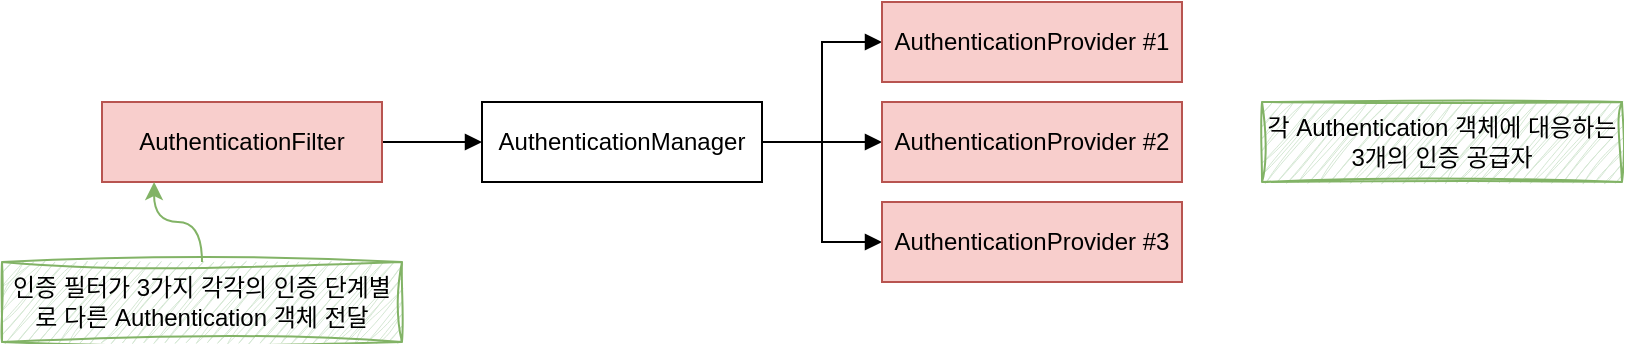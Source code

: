 <mxfile version="23.1.5" type="device">
  <diagram name="페이지-1" id="Q1eLWZ1q35hIJVfAhGd9">
    <mxGraphModel dx="1114" dy="894" grid="1" gridSize="10" guides="1" tooltips="1" connect="1" arrows="1" fold="1" page="1" pageScale="1" pageWidth="827" pageHeight="1169" math="0" shadow="0">
      <root>
        <mxCell id="0" />
        <mxCell id="1" parent="0" />
        <mxCell id="BhpwgVmnCRLUzh3NLoiR-8" style="edgeStyle=orthogonalEdgeStyle;rounded=0;orthogonalLoop=1;jettySize=auto;html=1;entryX=0;entryY=0.5;entryDx=0;entryDy=0;endArrow=block;endFill=1;" edge="1" parent="1" source="BhpwgVmnCRLUzh3NLoiR-1" target="BhpwgVmnCRLUzh3NLoiR-2">
          <mxGeometry relative="1" as="geometry" />
        </mxCell>
        <mxCell id="BhpwgVmnCRLUzh3NLoiR-1" value="AuthenticationFilter" style="rounded=0;whiteSpace=wrap;html=1;fillColor=#f8cecc;strokeColor=#b85450;" vertex="1" parent="1">
          <mxGeometry x="80" y="120" width="140" height="40" as="geometry" />
        </mxCell>
        <mxCell id="BhpwgVmnCRLUzh3NLoiR-9" style="edgeStyle=orthogonalEdgeStyle;rounded=0;orthogonalLoop=1;jettySize=auto;html=1;entryX=0;entryY=0.5;entryDx=0;entryDy=0;endArrow=block;endFill=1;" edge="1" parent="1" source="BhpwgVmnCRLUzh3NLoiR-2" target="BhpwgVmnCRLUzh3NLoiR-6">
          <mxGeometry relative="1" as="geometry" />
        </mxCell>
        <mxCell id="BhpwgVmnCRLUzh3NLoiR-10" style="edgeStyle=orthogonalEdgeStyle;rounded=0;orthogonalLoop=1;jettySize=auto;html=1;entryX=0;entryY=0.5;entryDx=0;entryDy=0;endArrow=block;endFill=1;" edge="1" parent="1" source="BhpwgVmnCRLUzh3NLoiR-2" target="BhpwgVmnCRLUzh3NLoiR-5">
          <mxGeometry relative="1" as="geometry" />
        </mxCell>
        <mxCell id="BhpwgVmnCRLUzh3NLoiR-11" style="edgeStyle=orthogonalEdgeStyle;rounded=0;orthogonalLoop=1;jettySize=auto;html=1;entryX=0;entryY=0.5;entryDx=0;entryDy=0;endArrow=block;endFill=1;" edge="1" parent="1" source="BhpwgVmnCRLUzh3NLoiR-2" target="BhpwgVmnCRLUzh3NLoiR-7">
          <mxGeometry relative="1" as="geometry" />
        </mxCell>
        <mxCell id="BhpwgVmnCRLUzh3NLoiR-2" value="AuthenticationManager" style="rounded=0;whiteSpace=wrap;html=1;" vertex="1" parent="1">
          <mxGeometry x="270" y="120" width="140" height="40" as="geometry" />
        </mxCell>
        <mxCell id="BhpwgVmnCRLUzh3NLoiR-5" value="AuthenticationProvider #1" style="rounded=0;whiteSpace=wrap;html=1;fillColor=#f8cecc;strokeColor=#b85450;" vertex="1" parent="1">
          <mxGeometry x="470" y="70" width="150" height="40" as="geometry" />
        </mxCell>
        <mxCell id="BhpwgVmnCRLUzh3NLoiR-6" value="AuthenticationProvider #2" style="rounded=0;whiteSpace=wrap;html=1;fillColor=#f8cecc;strokeColor=#b85450;" vertex="1" parent="1">
          <mxGeometry x="470" y="120" width="150" height="40" as="geometry" />
        </mxCell>
        <mxCell id="BhpwgVmnCRLUzh3NLoiR-7" value="AuthenticationProvider #3" style="rounded=0;whiteSpace=wrap;html=1;fillColor=#f8cecc;strokeColor=#b85450;" vertex="1" parent="1">
          <mxGeometry x="470" y="170" width="150" height="40" as="geometry" />
        </mxCell>
        <mxCell id="BhpwgVmnCRLUzh3NLoiR-12" value="인증 필터가 3가지 각각의 인증 단계별로 다른 Authentication 객체 전달" style="text;html=1;align=center;verticalAlign=middle;whiteSpace=wrap;rounded=0;fillColor=#d5e8d4;strokeColor=#82b366;sketch=1;curveFitting=1;jiggle=2;" vertex="1" parent="1">
          <mxGeometry x="30" y="200" width="200" height="40" as="geometry" />
        </mxCell>
        <mxCell id="BhpwgVmnCRLUzh3NLoiR-13" style="edgeStyle=orthogonalEdgeStyle;rounded=0;orthogonalLoop=1;jettySize=auto;html=1;entryX=0.186;entryY=1;entryDx=0;entryDy=0;entryPerimeter=0;curved=1;fillColor=#d5e8d4;strokeColor=#82b366;" edge="1" parent="1" source="BhpwgVmnCRLUzh3NLoiR-12" target="BhpwgVmnCRLUzh3NLoiR-1">
          <mxGeometry relative="1" as="geometry" />
        </mxCell>
        <mxCell id="BhpwgVmnCRLUzh3NLoiR-14" value="각 Authentication 객체에 대응하는 3개의 인증 공급자" style="text;html=1;align=center;verticalAlign=middle;whiteSpace=wrap;rounded=0;fillColor=#d5e8d4;strokeColor=#82b366;sketch=1;curveFitting=1;jiggle=2;" vertex="1" parent="1">
          <mxGeometry x="660" y="120" width="180" height="40" as="geometry" />
        </mxCell>
      </root>
    </mxGraphModel>
  </diagram>
</mxfile>

